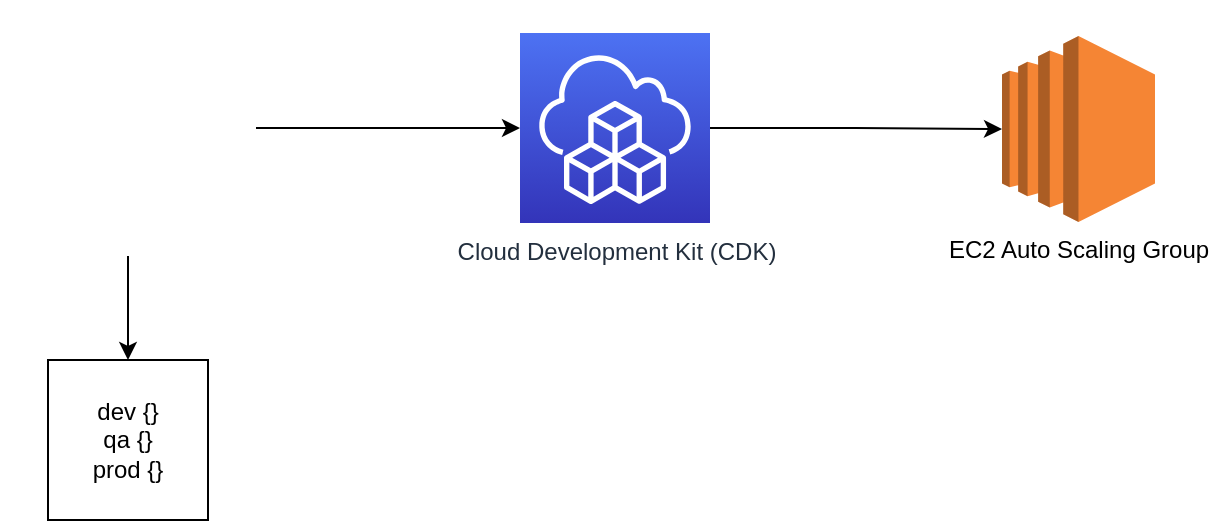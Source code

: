 <mxfile version="20.3.2" type="github">
  <diagram id="KzB0s1xtbiQ5OEgKy4Tv" name="Page-1">
    <mxGraphModel dx="1153" dy="681" grid="1" gridSize="10" guides="1" tooltips="1" connect="1" arrows="1" fold="1" page="1" pageScale="1" pageWidth="850" pageHeight="1100" math="0" shadow="0">
      <root>
        <mxCell id="0" />
        <mxCell id="1" parent="0" />
        <mxCell id="az7k_XF7K67pIa2C7TNV-4" style="edgeStyle=orthogonalEdgeStyle;rounded=0;orthogonalLoop=1;jettySize=auto;html=1;entryX=0.5;entryY=0;entryDx=0;entryDy=0;" edge="1" parent="1" source="az7k_XF7K67pIa2C7TNV-1" target="az7k_XF7K67pIa2C7TNV-3">
          <mxGeometry relative="1" as="geometry" />
        </mxCell>
        <mxCell id="az7k_XF7K67pIa2C7TNV-5" style="edgeStyle=orthogonalEdgeStyle;rounded=0;orthogonalLoop=1;jettySize=auto;html=1;" edge="1" parent="1" source="az7k_XF7K67pIa2C7TNV-1" target="az7k_XF7K67pIa2C7TNV-2">
          <mxGeometry relative="1" as="geometry" />
        </mxCell>
        <mxCell id="az7k_XF7K67pIa2C7TNV-1" value="" style="shape=image;html=1;verticalAlign=top;verticalLabelPosition=bottom;labelBackgroundColor=#ffffff;imageAspect=0;aspect=fixed;image=https://cdn2.iconfinder.com/data/icons/boxicons-solid-vol-2/24/bxs-file-json-128.png" vertex="1" parent="1">
          <mxGeometry x="70" y="260" width="128" height="128" as="geometry" />
        </mxCell>
        <mxCell id="az7k_XF7K67pIa2C7TNV-7" style="edgeStyle=orthogonalEdgeStyle;rounded=0;orthogonalLoop=1;jettySize=auto;html=1;entryX=0;entryY=0.5;entryDx=0;entryDy=0;entryPerimeter=0;" edge="1" parent="1" source="az7k_XF7K67pIa2C7TNV-2" target="az7k_XF7K67pIa2C7TNV-6">
          <mxGeometry relative="1" as="geometry" />
        </mxCell>
        <mxCell id="az7k_XF7K67pIa2C7TNV-2" value="Cloud Development Kit (CDK)" style="sketch=0;points=[[0,0,0],[0.25,0,0],[0.5,0,0],[0.75,0,0],[1,0,0],[0,1,0],[0.25,1,0],[0.5,1,0],[0.75,1,0],[1,1,0],[0,0.25,0],[0,0.5,0],[0,0.75,0],[1,0.25,0],[1,0.5,0],[1,0.75,0]];outlineConnect=0;fontColor=#232F3E;gradientColor=#4D72F3;gradientDirection=north;fillColor=#3334B9;strokeColor=#ffffff;dashed=0;verticalLabelPosition=bottom;verticalAlign=top;align=center;html=1;fontSize=12;fontStyle=0;aspect=fixed;shape=mxgraph.aws4.resourceIcon;resIcon=mxgraph.aws4.cloud_development_kit;" vertex="1" parent="1">
          <mxGeometry x="330" y="276.5" width="95" height="95" as="geometry" />
        </mxCell>
        <mxCell id="az7k_XF7K67pIa2C7TNV-3" value="dev {}&lt;br&gt;qa {}&lt;br&gt;prod {}" style="whiteSpace=wrap;html=1;aspect=fixed;" vertex="1" parent="1">
          <mxGeometry x="94" y="440" width="80" height="80" as="geometry" />
        </mxCell>
        <mxCell id="az7k_XF7K67pIa2C7TNV-6" value="EC2 Auto Scaling Group" style="outlineConnect=0;dashed=0;verticalLabelPosition=bottom;verticalAlign=top;align=center;html=1;shape=mxgraph.aws3.ec2;fillColor=#F58534;gradientColor=none;" vertex="1" parent="1">
          <mxGeometry x="571" y="278" width="76.5" height="93" as="geometry" />
        </mxCell>
      </root>
    </mxGraphModel>
  </diagram>
</mxfile>
